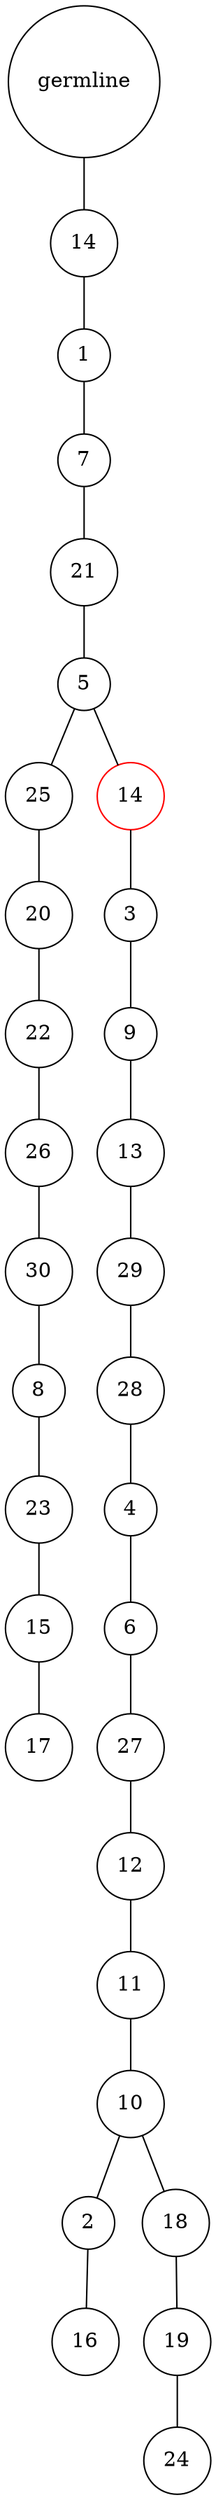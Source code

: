 graph {
	rankdir=UD;
	splines=line;
	node [shape=circle]
	"0x7f5a79ef2b50" [label="germline"];
	"0x7f5a79ef2b80" [label="14"];
	"0x7f5a79ef2b50" -- "0x7f5a79ef2b80" ;
	"0x7f5a79ef2bb0" [label="1"];
	"0x7f5a79ef2b80" -- "0x7f5a79ef2bb0" ;
	"0x7f5a79ef2be0" [label="7"];
	"0x7f5a79ef2bb0" -- "0x7f5a79ef2be0" ;
	"0x7f5a79ef2c10" [label="21"];
	"0x7f5a79ef2be0" -- "0x7f5a79ef2c10" ;
	"0x7f5a79ef2c40" [label="5"];
	"0x7f5a79ef2c10" -- "0x7f5a79ef2c40" ;
	"0x7f5a79ef2c70" [label="25"];
	"0x7f5a79ef2c40" -- "0x7f5a79ef2c70" ;
	"0x7f5a79ef2ca0" [label="20"];
	"0x7f5a79ef2c70" -- "0x7f5a79ef2ca0" ;
	"0x7f5a79ef2cd0" [label="22"];
	"0x7f5a79ef2ca0" -- "0x7f5a79ef2cd0" ;
	"0x7f5a79ef2d00" [label="26"];
	"0x7f5a79ef2cd0" -- "0x7f5a79ef2d00" ;
	"0x7f5a79ef2d30" [label="30"];
	"0x7f5a79ef2d00" -- "0x7f5a79ef2d30" ;
	"0x7f5a79ef2d60" [label="8"];
	"0x7f5a79ef2d30" -- "0x7f5a79ef2d60" ;
	"0x7f5a79ef2d90" [label="23"];
	"0x7f5a79ef2d60" -- "0x7f5a79ef2d90" ;
	"0x7f5a79ef2dc0" [label="15"];
	"0x7f5a79ef2d90" -- "0x7f5a79ef2dc0" ;
	"0x7f5a79ef2df0" [label="17"];
	"0x7f5a79ef2dc0" -- "0x7f5a79ef2df0" ;
	"0x7f5a79ef2e20" [label="14",color="red"];
	"0x7f5a79ef2c40" -- "0x7f5a79ef2e20" ;
	"0x7f5a79ef2e50" [label="3"];
	"0x7f5a79ef2e20" -- "0x7f5a79ef2e50" ;
	"0x7f5a79ef2e80" [label="9"];
	"0x7f5a79ef2e50" -- "0x7f5a79ef2e80" ;
	"0x7f5a79ef2eb0" [label="13"];
	"0x7f5a79ef2e80" -- "0x7f5a79ef2eb0" ;
	"0x7f5a79ef2ee0" [label="29"];
	"0x7f5a79ef2eb0" -- "0x7f5a79ef2ee0" ;
	"0x7f5a79ef2f10" [label="28"];
	"0x7f5a79ef2ee0" -- "0x7f5a79ef2f10" ;
	"0x7f5a79ef2f40" [label="4"];
	"0x7f5a79ef2f10" -- "0x7f5a79ef2f40" ;
	"0x7f5a79ef2f70" [label="6"];
	"0x7f5a79ef2f40" -- "0x7f5a79ef2f70" ;
	"0x7f5a79ef2fa0" [label="27"];
	"0x7f5a79ef2f70" -- "0x7f5a79ef2fa0" ;
	"0x7f5a79ef2fd0" [label="12"];
	"0x7f5a79ef2fa0" -- "0x7f5a79ef2fd0" ;
	"0x7f5a79e80040" [label="11"];
	"0x7f5a79ef2fd0" -- "0x7f5a79e80040" ;
	"0x7f5a79e80070" [label="10"];
	"0x7f5a79e80040" -- "0x7f5a79e80070" ;
	"0x7f5a79e800a0" [label="2"];
	"0x7f5a79e80070" -- "0x7f5a79e800a0" ;
	"0x7f5a79e800d0" [label="16"];
	"0x7f5a79e800a0" -- "0x7f5a79e800d0" ;
	"0x7f5a79e80100" [label="18"];
	"0x7f5a79e80070" -- "0x7f5a79e80100" ;
	"0x7f5a79e80130" [label="19"];
	"0x7f5a79e80100" -- "0x7f5a79e80130" ;
	"0x7f5a79e80160" [label="24"];
	"0x7f5a79e80130" -- "0x7f5a79e80160" ;
}
